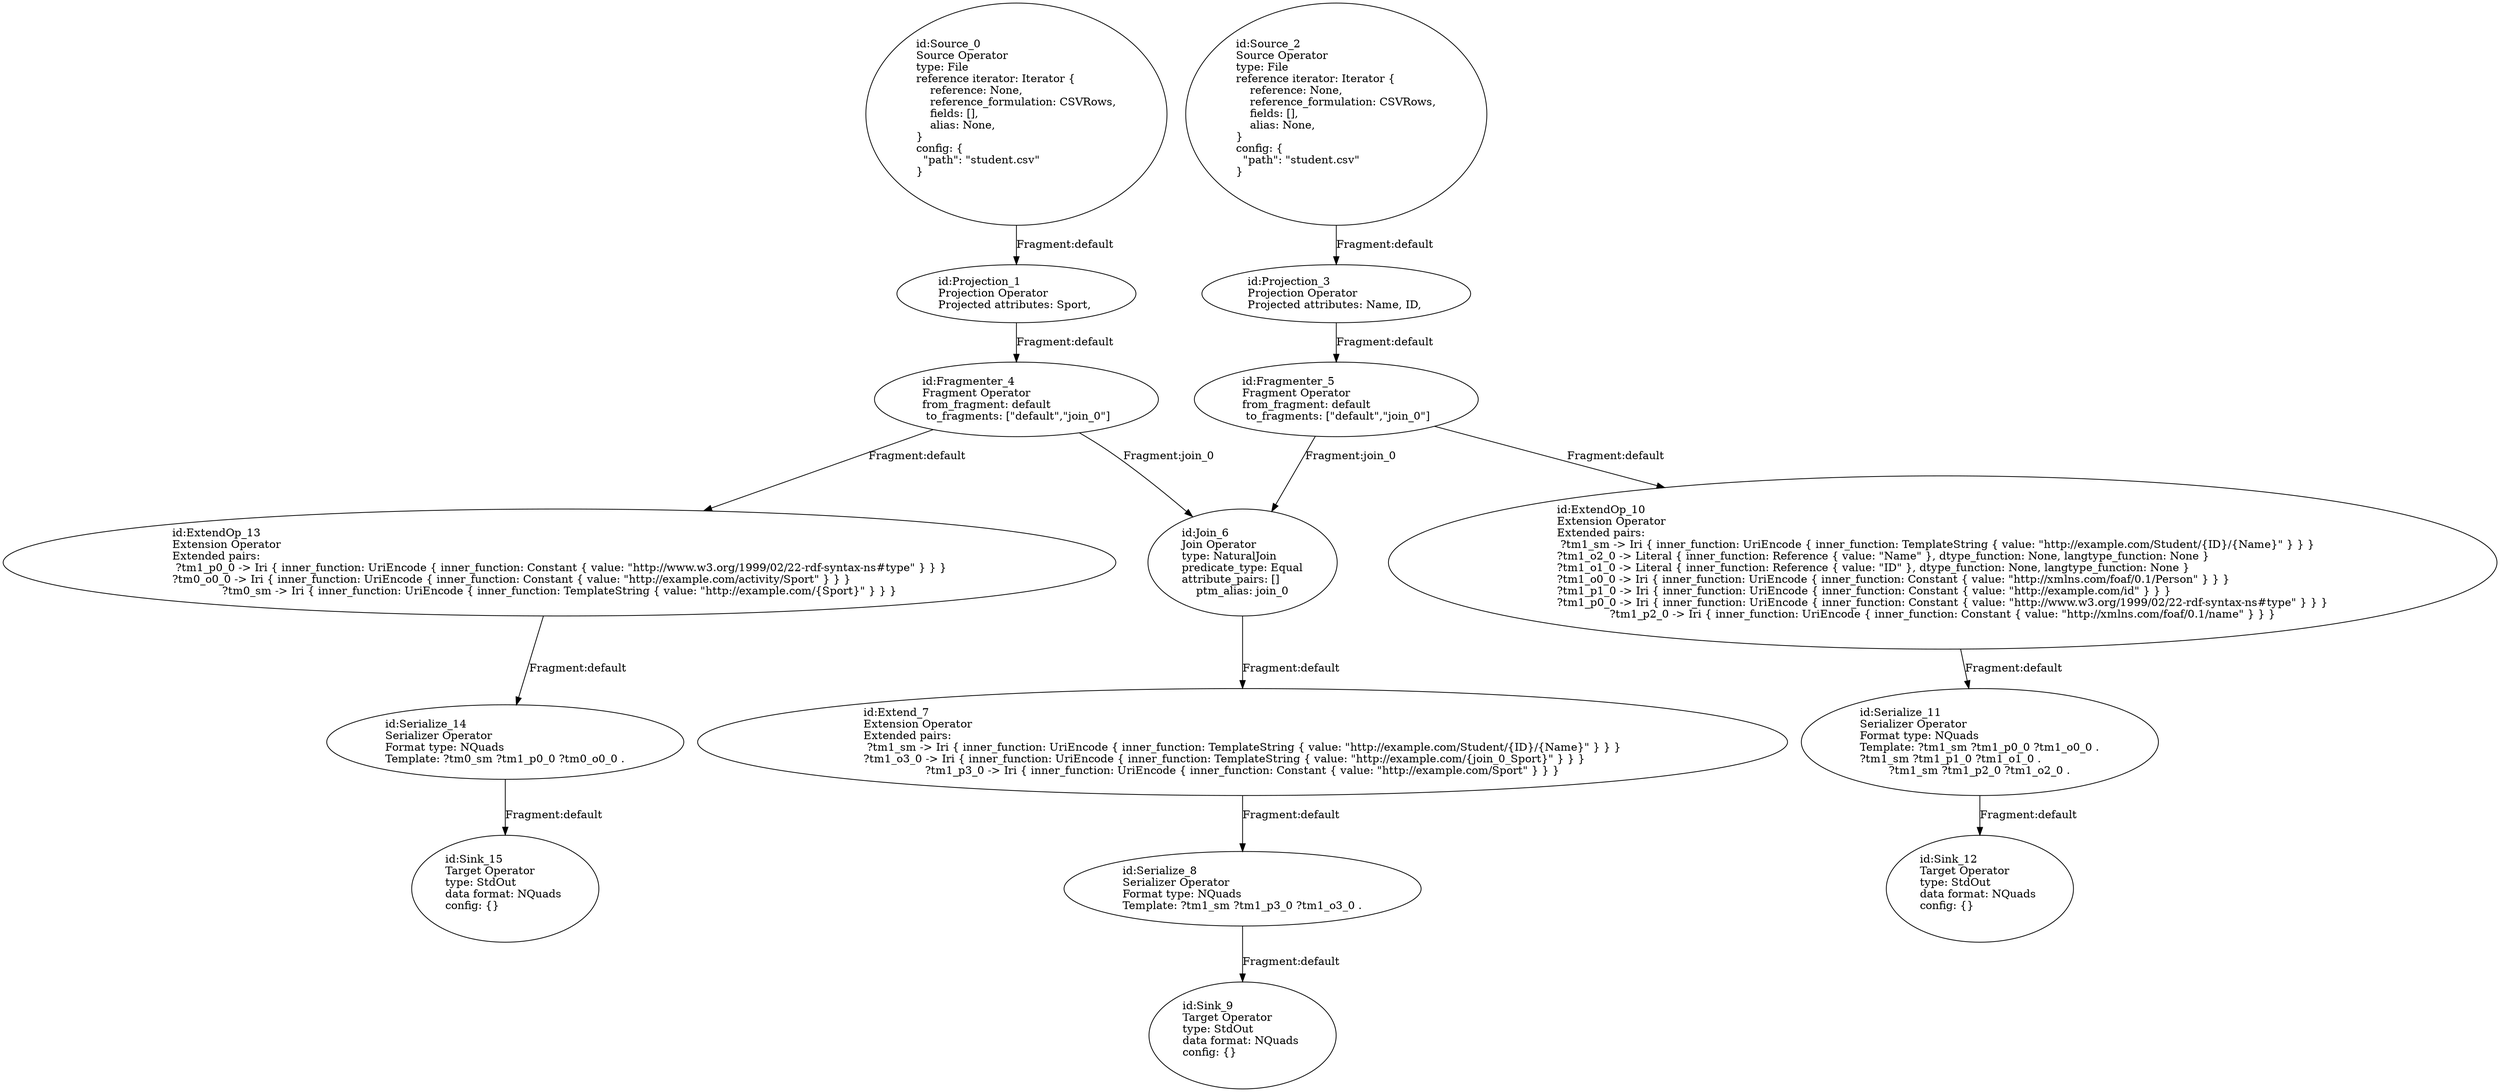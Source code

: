 digraph {
    0 [ label = "id:Source_0 \lSource Operator\ltype: File \lreference iterator: Iterator {\l    reference: None,\l    reference_formulation: CSVRows,\l    fields: [],\l    alias: None,\l} \lconfig: {\l  \"path\": \"student.csv\"\l}\l             " ]
    1 [ label = "id:Projection_1 \lProjection Operator\lProjected attributes: Sport, " ]
    2 [ label = "id:Source_2 \lSource Operator\ltype: File \lreference iterator: Iterator {\l    reference: None,\l    reference_formulation: CSVRows,\l    fields: [],\l    alias: None,\l} \lconfig: {\l  \"path\": \"student.csv\"\l}\l             " ]
    3 [ label = "id:Projection_3 \lProjection Operator\lProjected attributes: Name, ID, " ]
    4 [ label = "id:Fragmenter_4 \lFragment Operator\lfrom_fragment: default \l to_fragments: [\"default\",\"join_0\"]" ]
    5 [ label = "id:Fragmenter_5 \lFragment Operator\lfrom_fragment: default \l to_fragments: [\"default\",\"join_0\"]" ]
    6 [ label = "id:Join_6 \lJoin Operator\ltype: NaturalJoin\lpredicate_type: Equal\lattribute_pairs: []\lptm_alias: join_0" ]
    7 [ label = "id:Extend_7 \lExtension Operator\lExtended pairs: \l ?tm1_sm -> Iri { inner_function: UriEncode { inner_function: TemplateString { value: \"http://example.com/Student/{ID}/{Name}\" } } }\l?tm1_o3_0 -> Iri { inner_function: UriEncode { inner_function: TemplateString { value: \"http://example.com/{join_0_Sport}\" } } }\l?tm1_p3_0 -> Iri { inner_function: UriEncode { inner_function: Constant { value: \"http://example.com/Sport\" } } }" ]
    8 [ label = "id:Serialize_8 \lSerializer Operator\lFormat type: NQuads\lTemplate: ?tm1_sm ?tm1_p3_0 ?tm1_o3_0 ." ]
    9 [ label = "id:Sink_9 \lTarget Operator\ltype: StdOut \ldata format: NQuads \lconfig: {}\l             " ]
    10 [ label = "id:ExtendOp_10 \lExtension Operator\lExtended pairs: \l ?tm1_sm -> Iri { inner_function: UriEncode { inner_function: TemplateString { value: \"http://example.com/Student/{ID}/{Name}\" } } }\l?tm1_o2_0 -> Literal { inner_function: Reference { value: \"Name\" }, dtype_function: None, langtype_function: None }\l?tm1_o1_0 -> Literal { inner_function: Reference { value: \"ID\" }, dtype_function: None, langtype_function: None }\l?tm1_o0_0 -> Iri { inner_function: UriEncode { inner_function: Constant { value: \"http://xmlns.com/foaf/0.1/Person\" } } }\l?tm1_p1_0 -> Iri { inner_function: UriEncode { inner_function: Constant { value: \"http://example.com/id\" } } }\l?tm1_p0_0 -> Iri { inner_function: UriEncode { inner_function: Constant { value: \"http://www.w3.org/1999/02/22-rdf-syntax-ns#type\" } } }\l?tm1_p2_0 -> Iri { inner_function: UriEncode { inner_function: Constant { value: \"http://xmlns.com/foaf/0.1/name\" } } }" ]
    11 [ label = "id:Serialize_11 \lSerializer Operator\lFormat type: NQuads\lTemplate: ?tm1_sm ?tm1_p0_0 ?tm1_o0_0 .\l?tm1_sm ?tm1_p1_0 ?tm1_o1_0 .\l?tm1_sm ?tm1_p2_0 ?tm1_o2_0 ." ]
    12 [ label = "id:Sink_12 \lTarget Operator\ltype: StdOut \ldata format: NQuads \lconfig: {}\l             " ]
    13 [ label = "id:ExtendOp_13 \lExtension Operator\lExtended pairs: \l ?tm1_p0_0 -> Iri { inner_function: UriEncode { inner_function: Constant { value: \"http://www.w3.org/1999/02/22-rdf-syntax-ns#type\" } } }\l?tm0_o0_0 -> Iri { inner_function: UriEncode { inner_function: Constant { value: \"http://example.com/activity/Sport\" } } }\l?tm0_sm -> Iri { inner_function: UriEncode { inner_function: TemplateString { value: \"http://example.com/{Sport}\" } } }" ]
    14 [ label = "id:Serialize_14 \lSerializer Operator\lFormat type: NQuads\lTemplate: ?tm0_sm ?tm1_p0_0 ?tm0_o0_0 ." ]
    15 [ label = "id:Sink_15 \lTarget Operator\ltype: StdOut \ldata format: NQuads \lconfig: {}\l             " ]
    0 -> 1 [ label = "Fragment:default" ]
    2 -> 3 [ label = "Fragment:default" ]
    1 -> 4 [ label = "Fragment:default" ]
    3 -> 5 [ label = "Fragment:default" ]
    5 -> 6 [ label = "Fragment:join_0" ]
    4 -> 6 [ label = "Fragment:join_0" ]
    6 -> 7 [ label = "Fragment:default" ]
    7 -> 8 [ label = "Fragment:default" ]
    8 -> 9 [ label = "Fragment:default" ]
    5 -> 10 [ label = "Fragment:default" ]
    10 -> 11 [ label = "Fragment:default" ]
    11 -> 12 [ label = "Fragment:default" ]
    4 -> 13 [ label = "Fragment:default" ]
    13 -> 14 [ label = "Fragment:default" ]
    14 -> 15 [ label = "Fragment:default" ]
}
